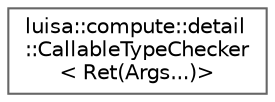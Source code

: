 digraph "类继承关系图"
{
 // LATEX_PDF_SIZE
  bgcolor="transparent";
  edge [fontname=Helvetica,fontsize=10,labelfontname=Helvetica,labelfontsize=10];
  node [fontname=Helvetica,fontsize=10,shape=box,height=0.2,width=0.4];
  rankdir="LR";
  Node0 [id="Node000000",label="luisa::compute::detail\l::CallableTypeChecker\l\< Ret(Args...)\>",height=0.2,width=0.4,color="grey40", fillcolor="white", style="filled",URL="$structluisa_1_1compute_1_1detail_1_1_callable_type_checker_3_01_ret_07_args_8_8_8_08_4.html",tooltip=" "];
}
